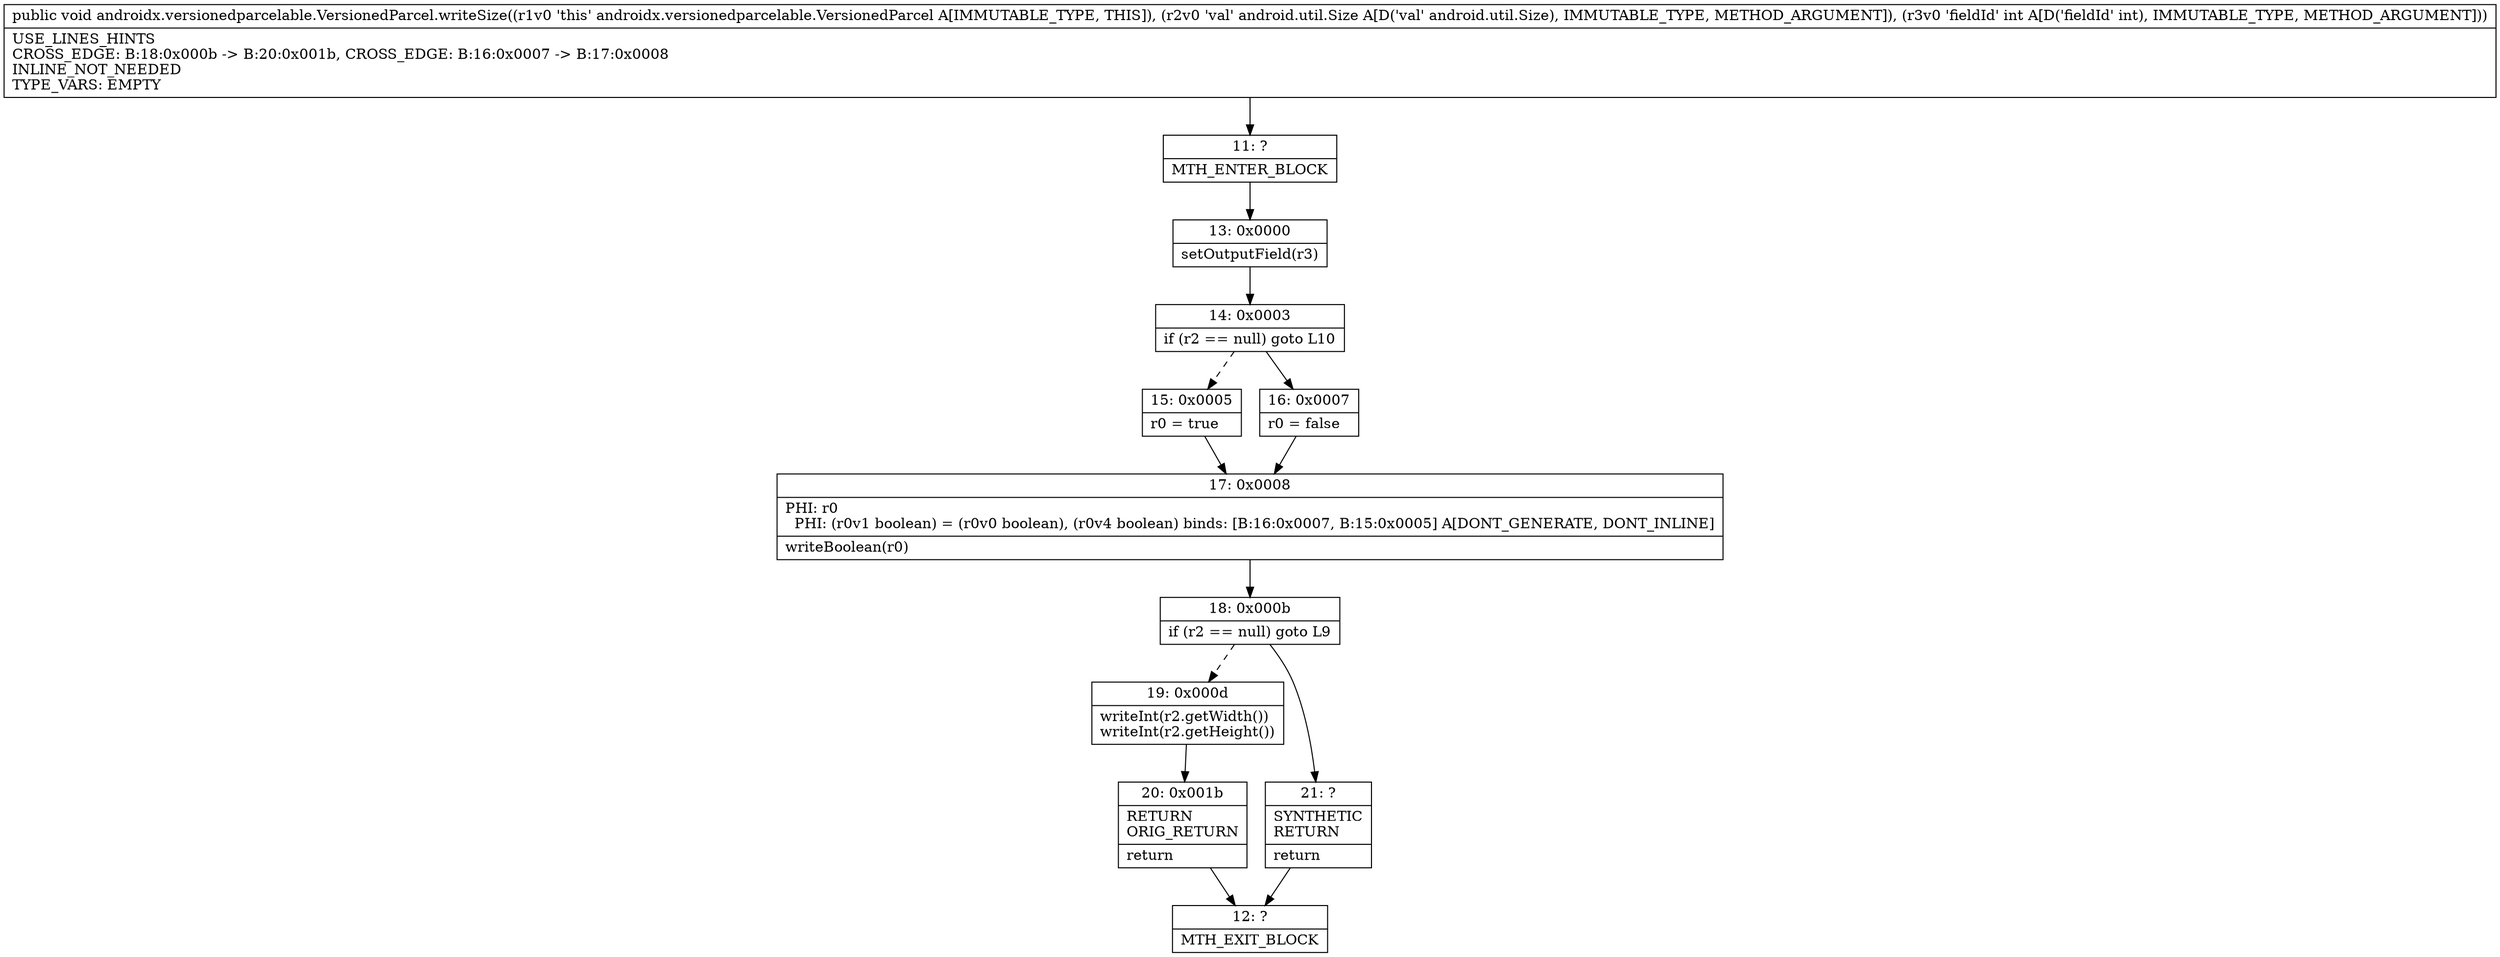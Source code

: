 digraph "CFG forandroidx.versionedparcelable.VersionedParcel.writeSize(Landroid\/util\/Size;I)V" {
Node_11 [shape=record,label="{11\:\ ?|MTH_ENTER_BLOCK\l}"];
Node_13 [shape=record,label="{13\:\ 0x0000|setOutputField(r3)\l}"];
Node_14 [shape=record,label="{14\:\ 0x0003|if (r2 == null) goto L10\l}"];
Node_15 [shape=record,label="{15\:\ 0x0005|r0 = true\l}"];
Node_17 [shape=record,label="{17\:\ 0x0008|PHI: r0 \l  PHI: (r0v1 boolean) = (r0v0 boolean), (r0v4 boolean) binds: [B:16:0x0007, B:15:0x0005] A[DONT_GENERATE, DONT_INLINE]\l|writeBoolean(r0)\l}"];
Node_18 [shape=record,label="{18\:\ 0x000b|if (r2 == null) goto L9\l}"];
Node_19 [shape=record,label="{19\:\ 0x000d|writeInt(r2.getWidth())\lwriteInt(r2.getHeight())\l}"];
Node_20 [shape=record,label="{20\:\ 0x001b|RETURN\lORIG_RETURN\l|return\l}"];
Node_12 [shape=record,label="{12\:\ ?|MTH_EXIT_BLOCK\l}"];
Node_21 [shape=record,label="{21\:\ ?|SYNTHETIC\lRETURN\l|return\l}"];
Node_16 [shape=record,label="{16\:\ 0x0007|r0 = false\l}"];
MethodNode[shape=record,label="{public void androidx.versionedparcelable.VersionedParcel.writeSize((r1v0 'this' androidx.versionedparcelable.VersionedParcel A[IMMUTABLE_TYPE, THIS]), (r2v0 'val' android.util.Size A[D('val' android.util.Size), IMMUTABLE_TYPE, METHOD_ARGUMENT]), (r3v0 'fieldId' int A[D('fieldId' int), IMMUTABLE_TYPE, METHOD_ARGUMENT]))  | USE_LINES_HINTS\lCROSS_EDGE: B:18:0x000b \-\> B:20:0x001b, CROSS_EDGE: B:16:0x0007 \-\> B:17:0x0008\lINLINE_NOT_NEEDED\lTYPE_VARS: EMPTY\l}"];
MethodNode -> Node_11;Node_11 -> Node_13;
Node_13 -> Node_14;
Node_14 -> Node_15[style=dashed];
Node_14 -> Node_16;
Node_15 -> Node_17;
Node_17 -> Node_18;
Node_18 -> Node_19[style=dashed];
Node_18 -> Node_21;
Node_19 -> Node_20;
Node_20 -> Node_12;
Node_21 -> Node_12;
Node_16 -> Node_17;
}

